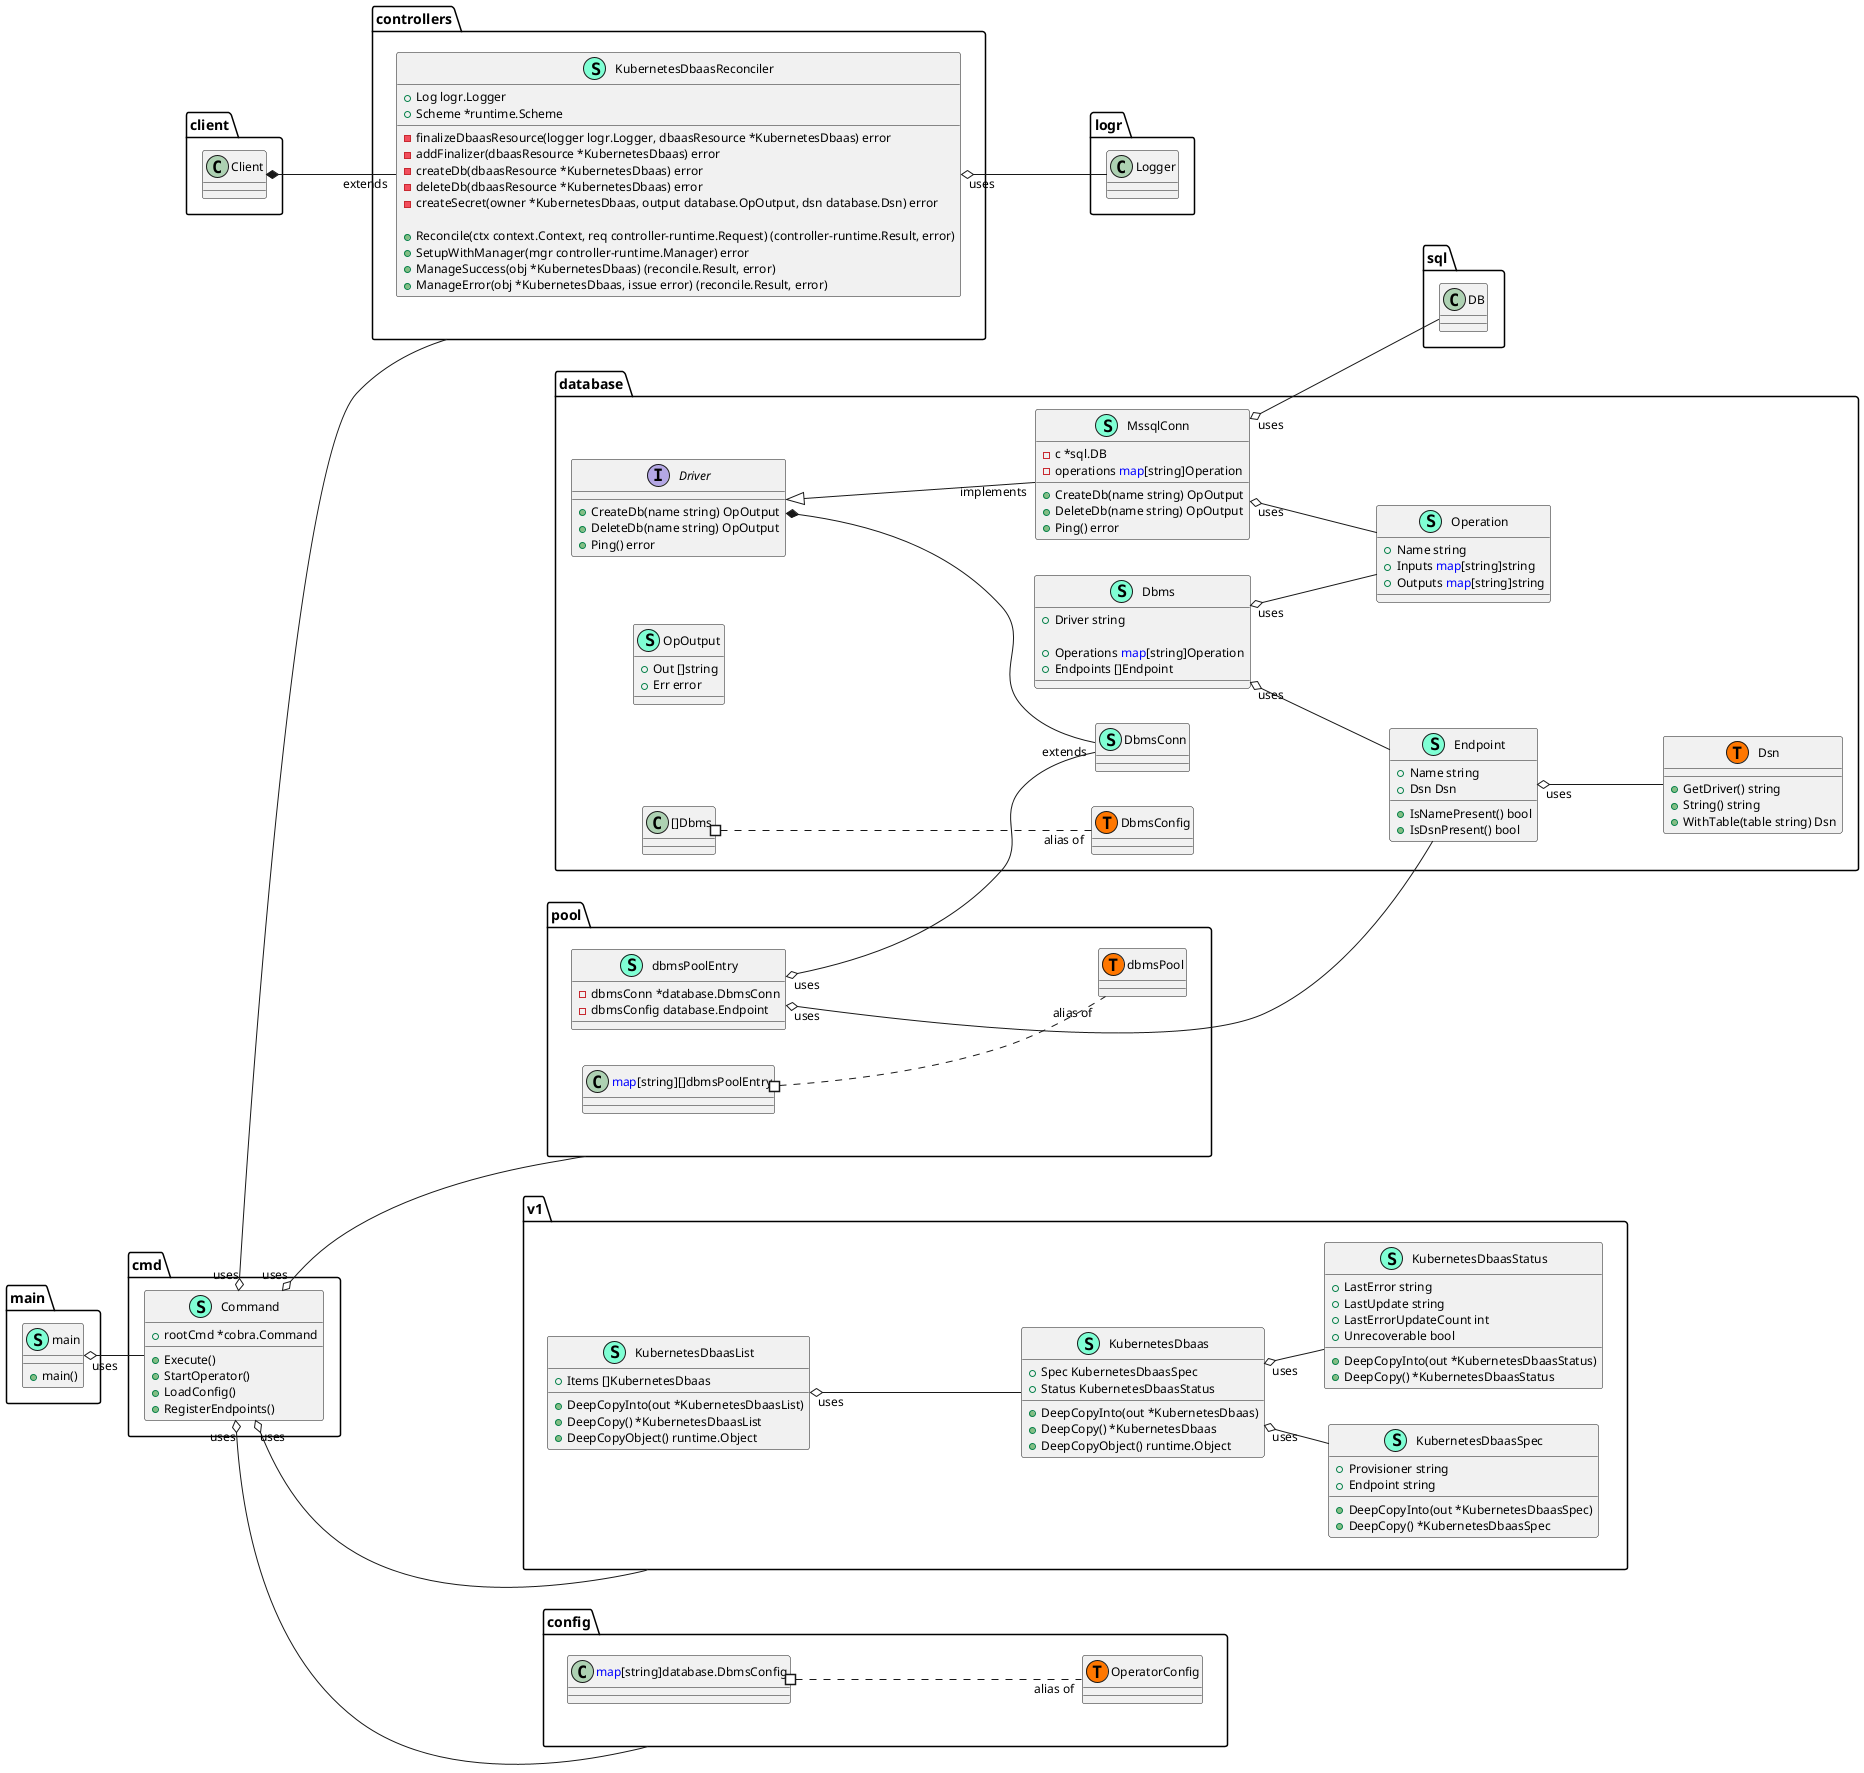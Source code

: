 @startuml
skinparam linetype ortho
left to right direction
skinparam classArrowFontSize 12
skinparam classAttributeFontSize  12
skinparam linetype linear

namespace config {
    class config.OperatorConfig << (T, #FF7700) >>  {
    }
    class "<font color=blue>map</font>[string]database.DbmsConfig" as fontcolorbluemapfontstringdatabaseDbmsConfig {
        'This class was created so that we can correctly have an alias pointing to this name. Since it contains dots that can break namespaces
    }
}



namespace controllers {
    class KubernetesDbaasReconciler << (S,Aquamarine) >> {
        + Log logr.Logger
        + Scheme *runtime.Scheme

        - finalizeDbaasResource(logger logr.Logger, dbaasResource *KubernetesDbaas) error
        - addFinalizer(dbaasResource *KubernetesDbaas) error
        - createDb(dbaasResource *KubernetesDbaas) error
        - deleteDb(dbaasResource *KubernetesDbaas) error
        - createSecret(owner *KubernetesDbaas, output database.OpOutput, dsn database.Dsn) error

        + Reconcile(ctx context.Context, req controller-runtime.Request) (controller-runtime.Result, error)
        + SetupWithManager(mgr controller-runtime.Manager) error
        + ManageSuccess(obj *KubernetesDbaas) (reconcile.Result, error)
        + ManageError(obj *KubernetesDbaas, issue error) (reconcile.Result, error)

    }
}
"client.Client" *-- "extends""controllers.KubernetesDbaasReconciler"


"controllers.KubernetesDbaasReconciler""uses" o-- "logr.Logger"

namespace database {
    class Dbms << (S,Aquamarine) >> {
        + Driver string

        + Operations <font color=blue>map</font>[string]Operation
        + Endpoints []Endpoint

    }
    class DbmsConn << (S,Aquamarine) >> {
    }
    interface Driver  {
        + CreateDb(name string) OpOutput
        + DeleteDb(name string) OpOutput
        + Ping() error

    }
    class Dsn << (S,Aquamarine) >> {
        + GetDriver() string
        + String() string
        + WithTable(table string) Dsn

    }
    class Endpoint << (S,Aquamarine) >> {
        + Name string
        + Dsn Dsn

        + IsNamePresent() bool
        + IsDsnPresent() bool

    }
    class MssqlConn << (S,Aquamarine) >> {
        - c *sql.DB
        - operations <font color=blue>map</font>[string]Operation

        + CreateDb(name string) OpOutput
        + DeleteDb(name string) OpOutput
        + Ping() error

    }
    class OpOutput << (S,Aquamarine) >> {
        + Out []string
        + Err error

    }
    class Operation << (S,Aquamarine) >> {
        + Name string
        + Inputs <font color=blue>map</font>[string]string
        + Outputs <font color=blue>map</font>[string]string

    }
    class database.DbmsConfig << (T, #FF7700) >>  {
    }
    class database.Dsn << (T, #FF7700) >>  {
    }
}
"database.Driver" *-- "extends""database.DbmsConn"

"database.Driver" <|-- "implements""database.MssqlConn"


"database.Dbms""uses" o-- "database.Endpoint"
"database.Dbms""uses" o-- "database.Operation"
"database.Endpoint""uses" o-- "database.Dsn"
"database.MssqlConn""uses" o-- "database.Operation"
"database.MssqlConn""uses" o-- "sql.DB"

namespace pool {
    class dbmsPoolEntry << (S,Aquamarine) >> {
        - dbmsConn *database.DbmsConn
        - dbmsConfig database.Endpoint

    }
    class pool.dbmsPool << (T, #FF7700) >>  {
    }
}


"pool.dbmsPoolEntry""uses" o-- "database.DbmsConn"
"pool.dbmsPoolEntry""uses" o-- "database.Endpoint"

namespace v1 {
    class KubernetesDbaas << (S,Aquamarine) >> {
        + Spec KubernetesDbaasSpec
        + Status KubernetesDbaasStatus

        + DeepCopyInto(out *KubernetesDbaas) 
        + DeepCopy() *KubernetesDbaas
        + DeepCopyObject() runtime.Object

    }
    class KubernetesDbaasList << (S,Aquamarine) >> {
        + Items []KubernetesDbaas

        + DeepCopyInto(out *KubernetesDbaasList) 
        + DeepCopy() *KubernetesDbaasList
        + DeepCopyObject() runtime.Object

    }
    class KubernetesDbaasSpec << (S,Aquamarine) >> {
        + Provisioner string
        + Endpoint string

        + DeepCopyInto(out *KubernetesDbaasSpec) 
        + DeepCopy() *KubernetesDbaasSpec

    }
    class KubernetesDbaasStatus << (S,Aquamarine) >> {
        + LastError string
        + LastUpdate string
        + LastErrorUpdateCount int
        + Unrecoverable bool

        + DeepCopyInto(out *KubernetesDbaasStatus) 
        + DeepCopy() *KubernetesDbaasStatus

    }
}

namespace cmd {
    class Command << (S,Aquamarine) >> {
        + rootCmd *cobra.Command

        + Execute()
        + StartOperator()
        + LoadConfig()
        + RegisterEndpoints()
    }
}

namespace main {
    class main << (S,Aquamarine) >> {
        + main()
    }
}

"main.main""uses" o-- "cmd.Command"
"cmd.Command""uses" o-- "config"
"cmd.Command""uses" o-- "pool"
"cmd.Command""uses" o-- "controllers"
"cmd.Command""uses" o-- "v1"

"v1.KubernetesDbaas""uses" o-- "v1.KubernetesDbaasSpec"
"v1.KubernetesDbaas""uses" o-- "v1.KubernetesDbaasStatus"
"v1.KubernetesDbaasList""uses" o-- "v1.KubernetesDbaas"

"config.fontcolorbluemapfontstringdatabaseDbmsConfig" #.. "alias of""config.OperatorConfig"
"database.[]Dbms" #.. "alias of""database.DbmsConfig"
"pool.<font color=blue>map</font>[string][]dbmsPoolEntry" #.. "alias of""pool.dbmsPool"
@enduml
